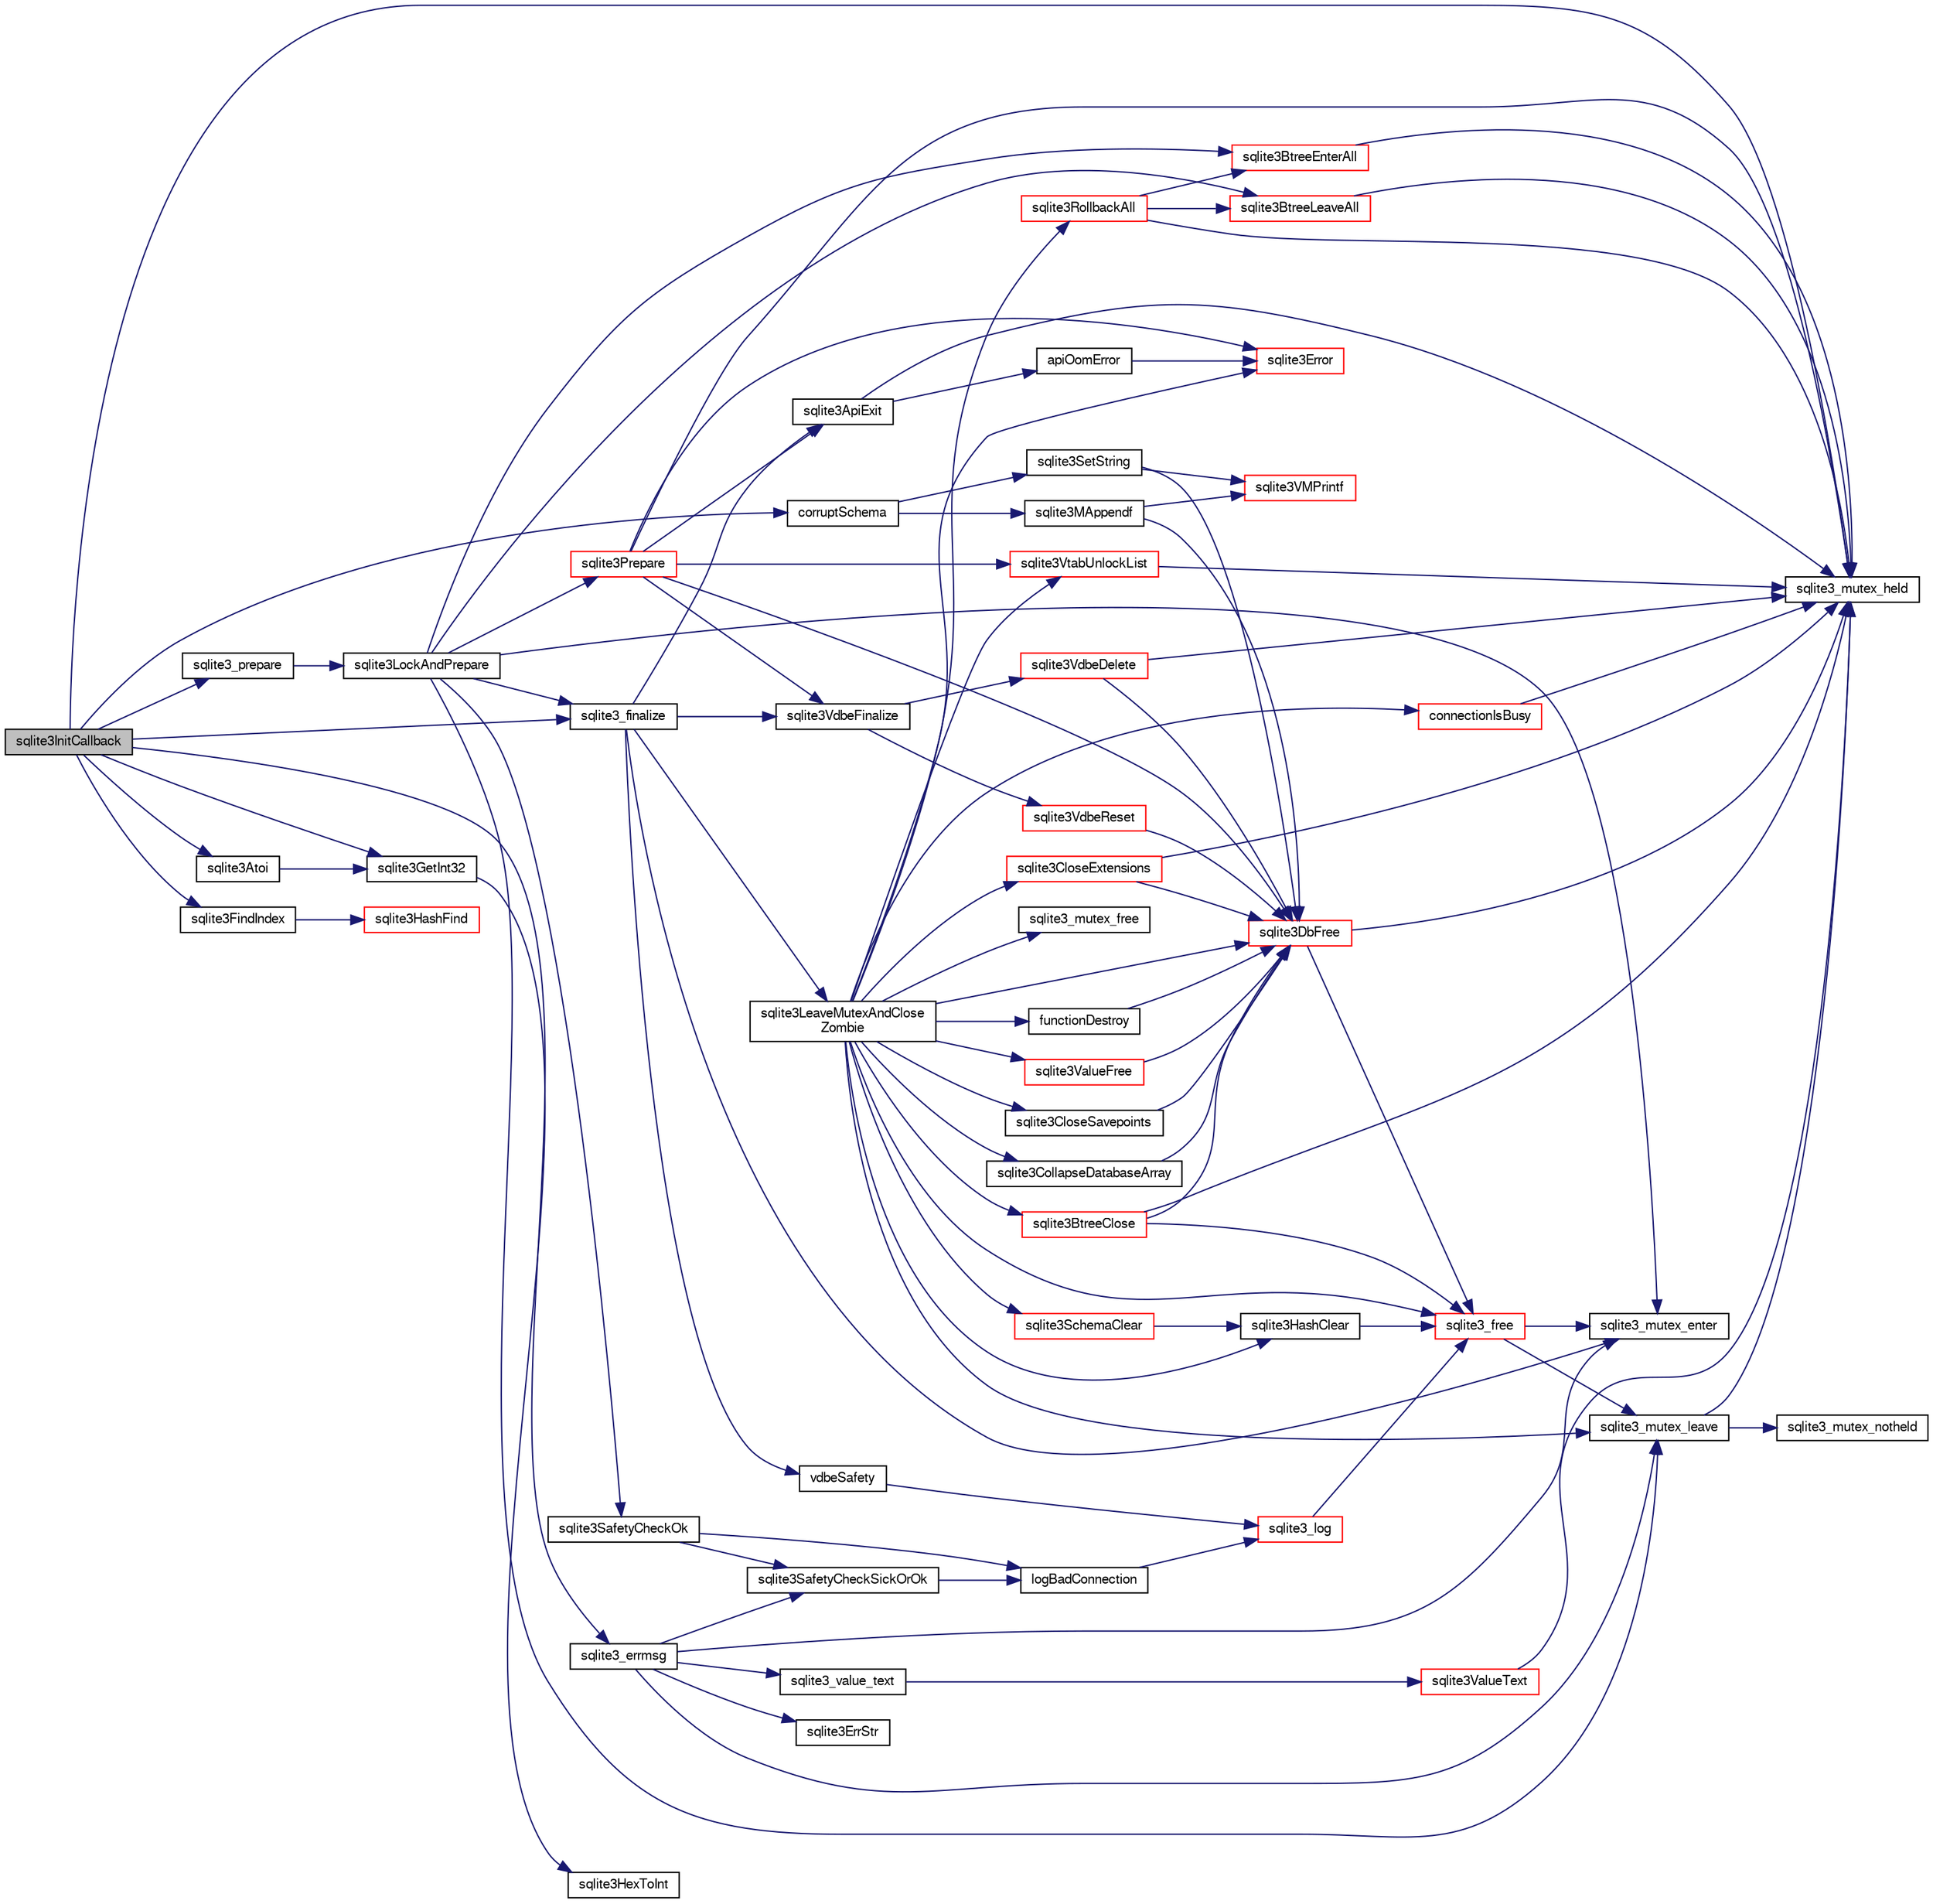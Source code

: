 digraph "sqlite3InitCallback"
{
  edge [fontname="FreeSans",fontsize="10",labelfontname="FreeSans",labelfontsize="10"];
  node [fontname="FreeSans",fontsize="10",shape=record];
  rankdir="LR";
  Node566206 [label="sqlite3InitCallback",height=0.2,width=0.4,color="black", fillcolor="grey75", style="filled", fontcolor="black"];
  Node566206 -> Node566207 [color="midnightblue",fontsize="10",style="solid",fontname="FreeSans"];
  Node566207 [label="sqlite3_mutex_held",height=0.2,width=0.4,color="black", fillcolor="white", style="filled",URL="$sqlite3_8c.html#acf77da68932b6bc163c5e68547ecc3e7"];
  Node566206 -> Node566208 [color="midnightblue",fontsize="10",style="solid",fontname="FreeSans"];
  Node566208 [label="corruptSchema",height=0.2,width=0.4,color="black", fillcolor="white", style="filled",URL="$sqlite3_8c.html#a9fba70569e9a18d95220854f44ea28c5"];
  Node566208 -> Node566209 [color="midnightblue",fontsize="10",style="solid",fontname="FreeSans"];
  Node566209 [label="sqlite3SetString",height=0.2,width=0.4,color="black", fillcolor="white", style="filled",URL="$sqlite3_8c.html#aad368822484a1ceae010a829e27454ae"];
  Node566209 -> Node566210 [color="midnightblue",fontsize="10",style="solid",fontname="FreeSans"];
  Node566210 [label="sqlite3VMPrintf",height=0.2,width=0.4,color="red", fillcolor="white", style="filled",URL="$sqlite3_8c.html#a05535d0982ef06fbc2ee8195ebbae689"];
  Node566209 -> Node566218 [color="midnightblue",fontsize="10",style="solid",fontname="FreeSans"];
  Node566218 [label="sqlite3DbFree",height=0.2,width=0.4,color="red", fillcolor="white", style="filled",URL="$sqlite3_8c.html#ac70ab821a6607b4a1b909582dc37a069"];
  Node566218 -> Node566207 [color="midnightblue",fontsize="10",style="solid",fontname="FreeSans"];
  Node566218 -> Node566223 [color="midnightblue",fontsize="10",style="solid",fontname="FreeSans"];
  Node566223 [label="sqlite3_free",height=0.2,width=0.4,color="red", fillcolor="white", style="filled",URL="$sqlite3_8c.html#a6552349e36a8a691af5487999ab09519"];
  Node566223 -> Node566224 [color="midnightblue",fontsize="10",style="solid",fontname="FreeSans"];
  Node566224 [label="sqlite3_mutex_enter",height=0.2,width=0.4,color="black", fillcolor="white", style="filled",URL="$sqlite3_8c.html#a1c12cde690bd89f104de5cbad12a6bf5"];
  Node566223 -> Node566226 [color="midnightblue",fontsize="10",style="solid",fontname="FreeSans"];
  Node566226 [label="sqlite3_mutex_leave",height=0.2,width=0.4,color="black", fillcolor="white", style="filled",URL="$sqlite3_8c.html#a5838d235601dbd3c1fa993555c6bcc93"];
  Node566226 -> Node566207 [color="midnightblue",fontsize="10",style="solid",fontname="FreeSans"];
  Node566226 -> Node566227 [color="midnightblue",fontsize="10",style="solid",fontname="FreeSans"];
  Node566227 [label="sqlite3_mutex_notheld",height=0.2,width=0.4,color="black", fillcolor="white", style="filled",URL="$sqlite3_8c.html#a83967c837c1c000d3b5adcfaa688f5dc"];
  Node566208 -> Node566491 [color="midnightblue",fontsize="10",style="solid",fontname="FreeSans"];
  Node566491 [label="sqlite3MAppendf",height=0.2,width=0.4,color="black", fillcolor="white", style="filled",URL="$sqlite3_8c.html#a43b33971f250cf38164a84f751057bce"];
  Node566491 -> Node566210 [color="midnightblue",fontsize="10",style="solid",fontname="FreeSans"];
  Node566491 -> Node566218 [color="midnightblue",fontsize="10",style="solid",fontname="FreeSans"];
  Node566206 -> Node566492 [color="midnightblue",fontsize="10",style="solid",fontname="FreeSans"];
  Node566492 [label="sqlite3Atoi",height=0.2,width=0.4,color="black", fillcolor="white", style="filled",URL="$sqlite3_8c.html#a567fec0d8e10559f0f901f485158a9ad"];
  Node566492 -> Node566493 [color="midnightblue",fontsize="10",style="solid",fontname="FreeSans"];
  Node566493 [label="sqlite3GetInt32",height=0.2,width=0.4,color="black", fillcolor="white", style="filled",URL="$sqlite3_8c.html#a5f876209b4343549fc9224cd11c70928"];
  Node566493 -> Node566494 [color="midnightblue",fontsize="10",style="solid",fontname="FreeSans"];
  Node566494 [label="sqlite3HexToInt",height=0.2,width=0.4,color="black", fillcolor="white", style="filled",URL="$sqlite3_8c.html#ae3802c77b18399c03c8c9f973ff47239"];
  Node566206 -> Node566495 [color="midnightblue",fontsize="10",style="solid",fontname="FreeSans"];
  Node566495 [label="sqlite3_prepare",height=0.2,width=0.4,color="black", fillcolor="white", style="filled",URL="$sqlite3_8c.html#a8c39e7b9dbeff01f0a399b46d4b29f1c"];
  Node566495 -> Node566496 [color="midnightblue",fontsize="10",style="solid",fontname="FreeSans"];
  Node566496 [label="sqlite3LockAndPrepare",height=0.2,width=0.4,color="black", fillcolor="white", style="filled",URL="$sqlite3_8c.html#a5db1ec5589aa2b02c6d979211a8789bd"];
  Node566496 -> Node566497 [color="midnightblue",fontsize="10",style="solid",fontname="FreeSans"];
  Node566497 [label="sqlite3SafetyCheckOk",height=0.2,width=0.4,color="black", fillcolor="white", style="filled",URL="$sqlite3_8c.html#ab15308423296d719d75dca4c0ef182a7"];
  Node566497 -> Node566498 [color="midnightblue",fontsize="10",style="solid",fontname="FreeSans"];
  Node566498 [label="logBadConnection",height=0.2,width=0.4,color="black", fillcolor="white", style="filled",URL="$sqlite3_8c.html#a8aa249fac852b22bb1227e2bc2921f11"];
  Node566498 -> Node566259 [color="midnightblue",fontsize="10",style="solid",fontname="FreeSans"];
  Node566259 [label="sqlite3_log",height=0.2,width=0.4,color="red", fillcolor="white", style="filled",URL="$sqlite3_8c.html#a298c9699bf9c143662c6b1fec4b2dc3b"];
  Node566259 -> Node566223 [color="midnightblue",fontsize="10",style="solid",fontname="FreeSans"];
  Node566497 -> Node566499 [color="midnightblue",fontsize="10",style="solid",fontname="FreeSans"];
  Node566499 [label="sqlite3SafetyCheckSickOrOk",height=0.2,width=0.4,color="black", fillcolor="white", style="filled",URL="$sqlite3_8c.html#ac1fff729aec147d9825a4930042a626b"];
  Node566499 -> Node566498 [color="midnightblue",fontsize="10",style="solid",fontname="FreeSans"];
  Node566496 -> Node566224 [color="midnightblue",fontsize="10",style="solid",fontname="FreeSans"];
  Node566496 -> Node566500 [color="midnightblue",fontsize="10",style="solid",fontname="FreeSans"];
  Node566500 [label="sqlite3BtreeEnterAll",height=0.2,width=0.4,color="red", fillcolor="white", style="filled",URL="$sqlite3_8c.html#a7e8c5e623a61d322d3622c3e6202d735"];
  Node566500 -> Node566207 [color="midnightblue",fontsize="10",style="solid",fontname="FreeSans"];
  Node566496 -> Node566506 [color="midnightblue",fontsize="10",style="solid",fontname="FreeSans"];
  Node566506 [label="sqlite3Prepare",height=0.2,width=0.4,color="red", fillcolor="white", style="filled",URL="$sqlite3_8c.html#acb25890858d0bf4b12eb7aae569f0c7b"];
  Node566506 -> Node566207 [color="midnightblue",fontsize="10",style="solid",fontname="FreeSans"];
  Node566506 -> Node566513 [color="midnightblue",fontsize="10",style="solid",fontname="FreeSans"];
  Node566513 [label="sqlite3VtabUnlockList",height=0.2,width=0.4,color="red", fillcolor="white", style="filled",URL="$sqlite3_8c.html#a266b6e5487ec403a27fc6c6f852ff249"];
  Node566513 -> Node566207 [color="midnightblue",fontsize="10",style="solid",fontname="FreeSans"];
  Node566506 -> Node566424 [color="midnightblue",fontsize="10",style="solid",fontname="FreeSans"];
  Node566424 [label="sqlite3ApiExit",height=0.2,width=0.4,color="black", fillcolor="white", style="filled",URL="$sqlite3_8c.html#ae5a967ec6172298db98b6090bbd1dd9b"];
  Node566424 -> Node566207 [color="midnightblue",fontsize="10",style="solid",fontname="FreeSans"];
  Node566424 -> Node566425 [color="midnightblue",fontsize="10",style="solid",fontname="FreeSans"];
  Node566425 [label="apiOomError",height=0.2,width=0.4,color="black", fillcolor="white", style="filled",URL="$sqlite3_8c.html#a55c294da0c468873c7f7ea59378b8b9c"];
  Node566425 -> Node566426 [color="midnightblue",fontsize="10",style="solid",fontname="FreeSans"];
  Node566426 [label="sqlite3Error",height=0.2,width=0.4,color="red", fillcolor="white", style="filled",URL="$sqlite3_8c.html#a4ba5e8be78db50d5538dcaa45bcf74d3"];
  Node566506 -> Node566218 [color="midnightblue",fontsize="10",style="solid",fontname="FreeSans"];
  Node566506 -> Node567047 [color="midnightblue",fontsize="10",style="solid",fontname="FreeSans"];
  Node567047 [label="sqlite3VdbeFinalize",height=0.2,width=0.4,color="black", fillcolor="white", style="filled",URL="$sqlite3_8c.html#af81e0c8d03b71610d3a826469f67bbd4"];
  Node567047 -> Node566547 [color="midnightblue",fontsize="10",style="solid",fontname="FreeSans"];
  Node566547 [label="sqlite3VdbeReset",height=0.2,width=0.4,color="red", fillcolor="white", style="filled",URL="$sqlite3_8c.html#a315a913742f7267f90d46d41446353b1"];
  Node566547 -> Node566218 [color="midnightblue",fontsize="10",style="solid",fontname="FreeSans"];
  Node567047 -> Node567048 [color="midnightblue",fontsize="10",style="solid",fontname="FreeSans"];
  Node567048 [label="sqlite3VdbeDelete",height=0.2,width=0.4,color="red", fillcolor="white", style="filled",URL="$sqlite3_8c.html#ace82a1f75873a6609067d0f572120e47"];
  Node567048 -> Node566207 [color="midnightblue",fontsize="10",style="solid",fontname="FreeSans"];
  Node567048 -> Node566218 [color="midnightblue",fontsize="10",style="solid",fontname="FreeSans"];
  Node566506 -> Node566426 [color="midnightblue",fontsize="10",style="solid",fontname="FreeSans"];
  Node566496 -> Node567147 [color="midnightblue",fontsize="10",style="solid",fontname="FreeSans"];
  Node567147 [label="sqlite3_finalize",height=0.2,width=0.4,color="black", fillcolor="white", style="filled",URL="$sqlite3_8c.html#a801195c0f771d40bb4be1e40f3b88945"];
  Node567147 -> Node566544 [color="midnightblue",fontsize="10",style="solid",fontname="FreeSans"];
  Node566544 [label="vdbeSafety",height=0.2,width=0.4,color="black", fillcolor="white", style="filled",URL="$sqlite3_8c.html#ad376f1aa66b2801fa8fb2fb134f370fd"];
  Node566544 -> Node566259 [color="midnightblue",fontsize="10",style="solid",fontname="FreeSans"];
  Node567147 -> Node566224 [color="midnightblue",fontsize="10",style="solid",fontname="FreeSans"];
  Node567147 -> Node567047 [color="midnightblue",fontsize="10",style="solid",fontname="FreeSans"];
  Node567147 -> Node566424 [color="midnightblue",fontsize="10",style="solid",fontname="FreeSans"];
  Node567147 -> Node567114 [color="midnightblue",fontsize="10",style="solid",fontname="FreeSans"];
  Node567114 [label="sqlite3LeaveMutexAndClose\lZombie",height=0.2,width=0.4,color="black", fillcolor="white", style="filled",URL="$sqlite3_8c.html#afe3a37c29dcb0fe9fc15fe07a3976f59"];
  Node567114 -> Node567115 [color="midnightblue",fontsize="10",style="solid",fontname="FreeSans"];
  Node567115 [label="connectionIsBusy",height=0.2,width=0.4,color="red", fillcolor="white", style="filled",URL="$sqlite3_8c.html#a72f2a5a996a153234aa539319752f896"];
  Node567115 -> Node566207 [color="midnightblue",fontsize="10",style="solid",fontname="FreeSans"];
  Node567114 -> Node566226 [color="midnightblue",fontsize="10",style="solid",fontname="FreeSans"];
  Node567114 -> Node566757 [color="midnightblue",fontsize="10",style="solid",fontname="FreeSans"];
  Node566757 [label="sqlite3RollbackAll",height=0.2,width=0.4,color="red", fillcolor="white", style="filled",URL="$sqlite3_8c.html#ad902dd388d73208539f557962e3fe6bb"];
  Node566757 -> Node566207 [color="midnightblue",fontsize="10",style="solid",fontname="FreeSans"];
  Node566757 -> Node566500 [color="midnightblue",fontsize="10",style="solid",fontname="FreeSans"];
  Node566757 -> Node566767 [color="midnightblue",fontsize="10",style="solid",fontname="FreeSans"];
  Node566767 [label="sqlite3BtreeLeaveAll",height=0.2,width=0.4,color="red", fillcolor="white", style="filled",URL="$sqlite3_8c.html#a282e5f429eee8e0aebc7d18068ebccd2"];
  Node566767 -> Node566207 [color="midnightblue",fontsize="10",style="solid",fontname="FreeSans"];
  Node567114 -> Node566769 [color="midnightblue",fontsize="10",style="solid",fontname="FreeSans"];
  Node566769 [label="sqlite3CloseSavepoints",height=0.2,width=0.4,color="black", fillcolor="white", style="filled",URL="$sqlite3_8c.html#ab5403c6b2dae2f11e74116b8535cf82b"];
  Node566769 -> Node566218 [color="midnightblue",fontsize="10",style="solid",fontname="FreeSans"];
  Node567114 -> Node566568 [color="midnightblue",fontsize="10",style="solid",fontname="FreeSans"];
  Node566568 [label="sqlite3BtreeClose",height=0.2,width=0.4,color="red", fillcolor="white", style="filled",URL="$sqlite3_8c.html#a729b65009b66a99200496b09c124df01"];
  Node566568 -> Node566207 [color="midnightblue",fontsize="10",style="solid",fontname="FreeSans"];
  Node566568 -> Node566218 [color="midnightblue",fontsize="10",style="solid",fontname="FreeSans"];
  Node566568 -> Node566223 [color="midnightblue",fontsize="10",style="solid",fontname="FreeSans"];
  Node567114 -> Node566762 [color="midnightblue",fontsize="10",style="solid",fontname="FreeSans"];
  Node566762 [label="sqlite3SchemaClear",height=0.2,width=0.4,color="red", fillcolor="white", style="filled",URL="$sqlite3_8c.html#a927c603430267e42c56ab38ca221322a"];
  Node566762 -> Node566533 [color="midnightblue",fontsize="10",style="solid",fontname="FreeSans"];
  Node566533 [label="sqlite3HashClear",height=0.2,width=0.4,color="black", fillcolor="white", style="filled",URL="$sqlite3_8c.html#acc7a2dfa6603c59af14b3792fe463c73"];
  Node566533 -> Node566223 [color="midnightblue",fontsize="10",style="solid",fontname="FreeSans"];
  Node567114 -> Node566513 [color="midnightblue",fontsize="10",style="solid",fontname="FreeSans"];
  Node567114 -> Node566768 [color="midnightblue",fontsize="10",style="solid",fontname="FreeSans"];
  Node566768 [label="sqlite3CollapseDatabaseArray",height=0.2,width=0.4,color="black", fillcolor="white", style="filled",URL="$sqlite3_8c.html#aaa27b662e527cf1432dad05c49a389ce"];
  Node566768 -> Node566218 [color="midnightblue",fontsize="10",style="solid",fontname="FreeSans"];
  Node567114 -> Node567117 [color="midnightblue",fontsize="10",style="solid",fontname="FreeSans"];
  Node567117 [label="functionDestroy",height=0.2,width=0.4,color="black", fillcolor="white", style="filled",URL="$sqlite3_8c.html#ad8907c124b2b0a3557b9f006fb98308c"];
  Node567117 -> Node566218 [color="midnightblue",fontsize="10",style="solid",fontname="FreeSans"];
  Node567114 -> Node566218 [color="midnightblue",fontsize="10",style="solid",fontname="FreeSans"];
  Node567114 -> Node566533 [color="midnightblue",fontsize="10",style="solid",fontname="FreeSans"];
  Node567114 -> Node566426 [color="midnightblue",fontsize="10",style="solid",fontname="FreeSans"];
  Node567114 -> Node567054 [color="midnightblue",fontsize="10",style="solid",fontname="FreeSans"];
  Node567054 [label="sqlite3ValueFree",height=0.2,width=0.4,color="red", fillcolor="white", style="filled",URL="$sqlite3_8c.html#afeed84c3f344a833d15c7209265dc520"];
  Node567054 -> Node566218 [color="midnightblue",fontsize="10",style="solid",fontname="FreeSans"];
  Node567114 -> Node567118 [color="midnightblue",fontsize="10",style="solid",fontname="FreeSans"];
  Node567118 [label="sqlite3CloseExtensions",height=0.2,width=0.4,color="red", fillcolor="white", style="filled",URL="$sqlite3_8c.html#a728aca7825db8e0439d565c4f2a1d669"];
  Node567118 -> Node566207 [color="midnightblue",fontsize="10",style="solid",fontname="FreeSans"];
  Node567118 -> Node566218 [color="midnightblue",fontsize="10",style="solid",fontname="FreeSans"];
  Node567114 -> Node566223 [color="midnightblue",fontsize="10",style="solid",fontname="FreeSans"];
  Node567114 -> Node566484 [color="midnightblue",fontsize="10",style="solid",fontname="FreeSans"];
  Node566484 [label="sqlite3_mutex_free",height=0.2,width=0.4,color="black", fillcolor="white", style="filled",URL="$sqlite3_8c.html#a2db2e72e08f6873afa9c61b0ec726fec"];
  Node566496 -> Node566767 [color="midnightblue",fontsize="10",style="solid",fontname="FreeSans"];
  Node566496 -> Node566226 [color="midnightblue",fontsize="10",style="solid",fontname="FreeSans"];
  Node566206 -> Node567055 [color="midnightblue",fontsize="10",style="solid",fontname="FreeSans"];
  Node567055 [label="sqlite3_errmsg",height=0.2,width=0.4,color="black", fillcolor="white", style="filled",URL="$sqlite3_8c.html#ae0d58565fa198e724fc2bb5381b3299f"];
  Node567055 -> Node566848 [color="midnightblue",fontsize="10",style="solid",fontname="FreeSans"];
  Node566848 [label="sqlite3ErrStr",height=0.2,width=0.4,color="black", fillcolor="white", style="filled",URL="$sqlite3_8c.html#ab289afae24fa83e42f3d78b3b7e91793"];
  Node567055 -> Node566499 [color="midnightblue",fontsize="10",style="solid",fontname="FreeSans"];
  Node567055 -> Node566224 [color="midnightblue",fontsize="10",style="solid",fontname="FreeSans"];
  Node567055 -> Node566302 [color="midnightblue",fontsize="10",style="solid",fontname="FreeSans"];
  Node566302 [label="sqlite3_value_text",height=0.2,width=0.4,color="black", fillcolor="white", style="filled",URL="$sqlite3_8c.html#aef2ace3239e6dd59c74110faa70f8171"];
  Node566302 -> Node566303 [color="midnightblue",fontsize="10",style="solid",fontname="FreeSans"];
  Node566303 [label="sqlite3ValueText",height=0.2,width=0.4,color="red", fillcolor="white", style="filled",URL="$sqlite3_8c.html#ad567a94e52d1adf81f4857fdba00a59b"];
  Node566303 -> Node566207 [color="midnightblue",fontsize="10",style="solid",fontname="FreeSans"];
  Node567055 -> Node566226 [color="midnightblue",fontsize="10",style="solid",fontname="FreeSans"];
  Node566206 -> Node567147 [color="midnightblue",fontsize="10",style="solid",fontname="FreeSans"];
  Node566206 -> Node566538 [color="midnightblue",fontsize="10",style="solid",fontname="FreeSans"];
  Node566538 [label="sqlite3FindIndex",height=0.2,width=0.4,color="black", fillcolor="white", style="filled",URL="$sqlite3_8c.html#a79fb99db8d0f914bb72dd374ae088512"];
  Node566538 -> Node566539 [color="midnightblue",fontsize="10",style="solid",fontname="FreeSans"];
  Node566539 [label="sqlite3HashFind",height=0.2,width=0.4,color="red", fillcolor="white", style="filled",URL="$sqlite3_8c.html#a8ca124229470a66b4c9c141ded48e2aa"];
  Node566206 -> Node566493 [color="midnightblue",fontsize="10",style="solid",fontname="FreeSans"];
}
